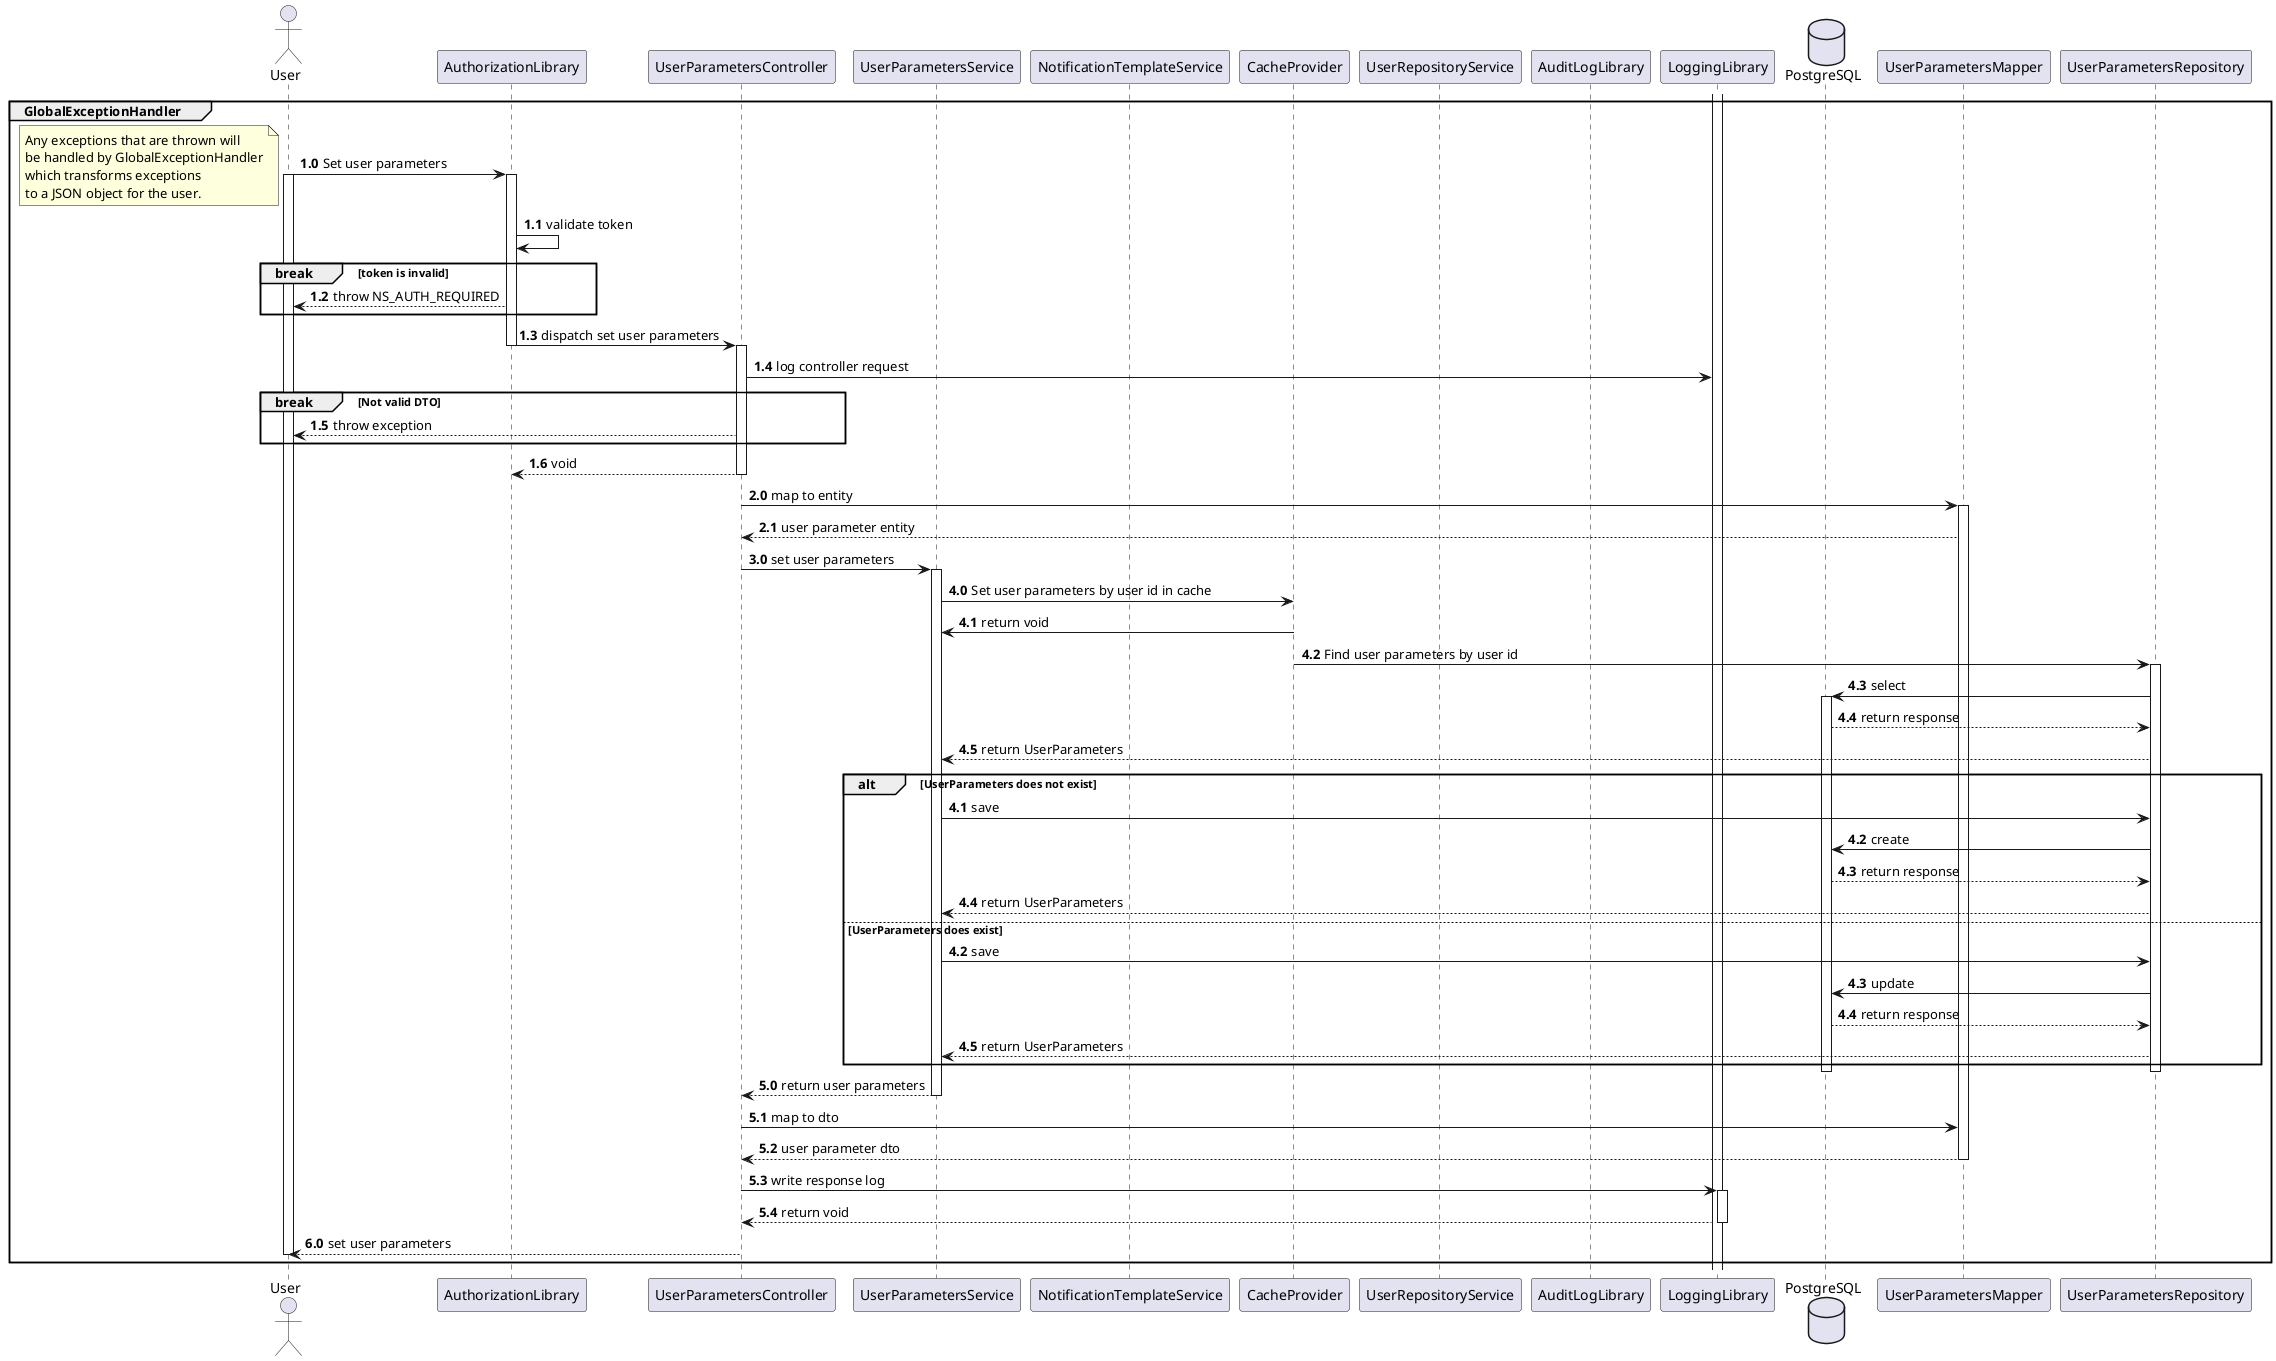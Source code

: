 @startuml
' List all participant to guarantee the order
actor User
participant AuthorizationLibrary
participant UserParametersController
participant UserParametersService
participant NotificationTemplateService
participant CacheProvider
participant UserRepositoryService
participant AuditLogLibrary
participant LoggingLibrary
database PostgreSQL
' Describe the sequence diagram with object types
group GlobalExceptionHandler
    autonumber 1.0
    User -> AuthorizationLibrary: Set user parameters
    note left
     Any exceptions that are thrown will
     be handled by GlobalExceptionHandler
     which transforms exceptions
     to a JSON object for the user.
    end note
    activate User
    activate AuthorizationLibrary
    autonumber 1.1
    AuthorizationLibrary -> AuthorizationLibrary: validate token
    break token is invalid
        AuthorizationLibrary --> User: throw NS_AUTH_REQUIRED
    end
    AuthorizationLibrary -> UserParametersController: dispatch set user parameters
    deactivate AuthorizationLibrary
    activate UserParametersController
    UserParametersController -> LoggingLibrary: log controller request
    break Not valid DTO
        UserParametersController --> User: throw exception
    end
    activate LoggingLibrary
    return void
    autonumber 2.0
    UserParametersController -> UserParametersMapper: map to entity
    activate UserParametersMapper
    UserParametersMapper --> UserParametersController: user parameter entity
    autonumber 3.0
    UserParametersController -> UserParametersService: set user parameters
    activate UserParametersService
    autonumber 4.0
    UserParametersService -> CacheProvider: Set user parameters by user id in cache
    CacheProvider -> UserParametersService: return void
    CacheProvider -> UserParametersRepository: Find user parameters by user id
    activate UserParametersRepository
    UserParametersRepository -> PostgreSQL: select
    activate PostgreSQL
    PostgreSQL --> UserParametersRepository: return response
    UserParametersRepository --> UserParametersService: return UserParameters
    autonumber 4.1
    alt UserParameters does not exist
        UserParametersService -> UserParametersRepository: save
        UserParametersRepository -> PostgreSQL: create
        PostgreSQL --> UserParametersRepository: return response
        UserParametersRepository --> UserParametersService: return UserParameters
    autonumber 4.2
    else UserParameters does exist
        UserParametersService -> UserParametersRepository: save
        UserParametersRepository -> PostgreSQL: update
        PostgreSQL --> UserParametersRepository: return response
        UserParametersRepository --> UserParametersService: return UserParameters
    end
    deactivate PostgreSQL
    deactivate UserParametersRepository
    autonumber 5.0
    UserParametersService --> UserParametersController: return user parameters
    deactivate UserParametersService
    UserParametersController -> UserParametersMapper: map to dto
    UserParametersMapper --> UserParametersController: user parameter dto
    deactivate UserParametersMapper
    UserParametersController -> LoggingLibrary: write response log
    activate LoggingLibrary
    LoggingLibrary --> UserParametersController: return void
    deactivate LoggingLibrary
    autonumber 6.0
    UserParametersController --> User: set user parameters
    deactivate UserParametersController
    deactivate User
end
@enduml